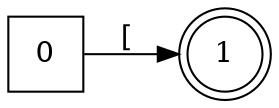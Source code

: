 digraph Generadolbrack {
rankdir=LR;
0 [ shape=square]
1 [ shape=doublecircle]
0->1[label="[ "]
}
